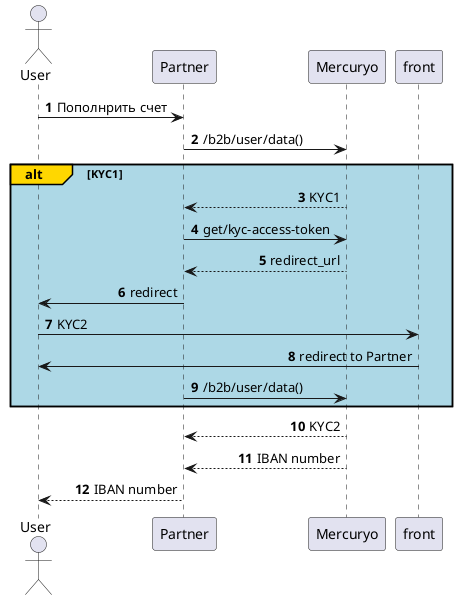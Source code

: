 @startuml
' This UML source uses PlantUML format.
' https://plantuml.com/sequence-diagram for syntax details.
' Optional styles

skinparam shadowing false
skinparam SequenceMessageAlign direction

autonumber

actor User as user
participant "Partner" as part
participant "Mercuryo" as merc

user -> part: Пополнрить счет
part -> merc: /b2b/user/data()
alt#gold #lightblue KYC1
merc --> part: KYC1
part -> merc: get/kyc-access-token
merc --> part: redirect_url
part -> user: redirect
user -> front: KYC2
front -> user: redirect to Partner
part -> merc: /b2b/user/data()
end
merc --> part: KYC2
merc --> part: IBAN number
part --> user: IBAN number

@enduml
